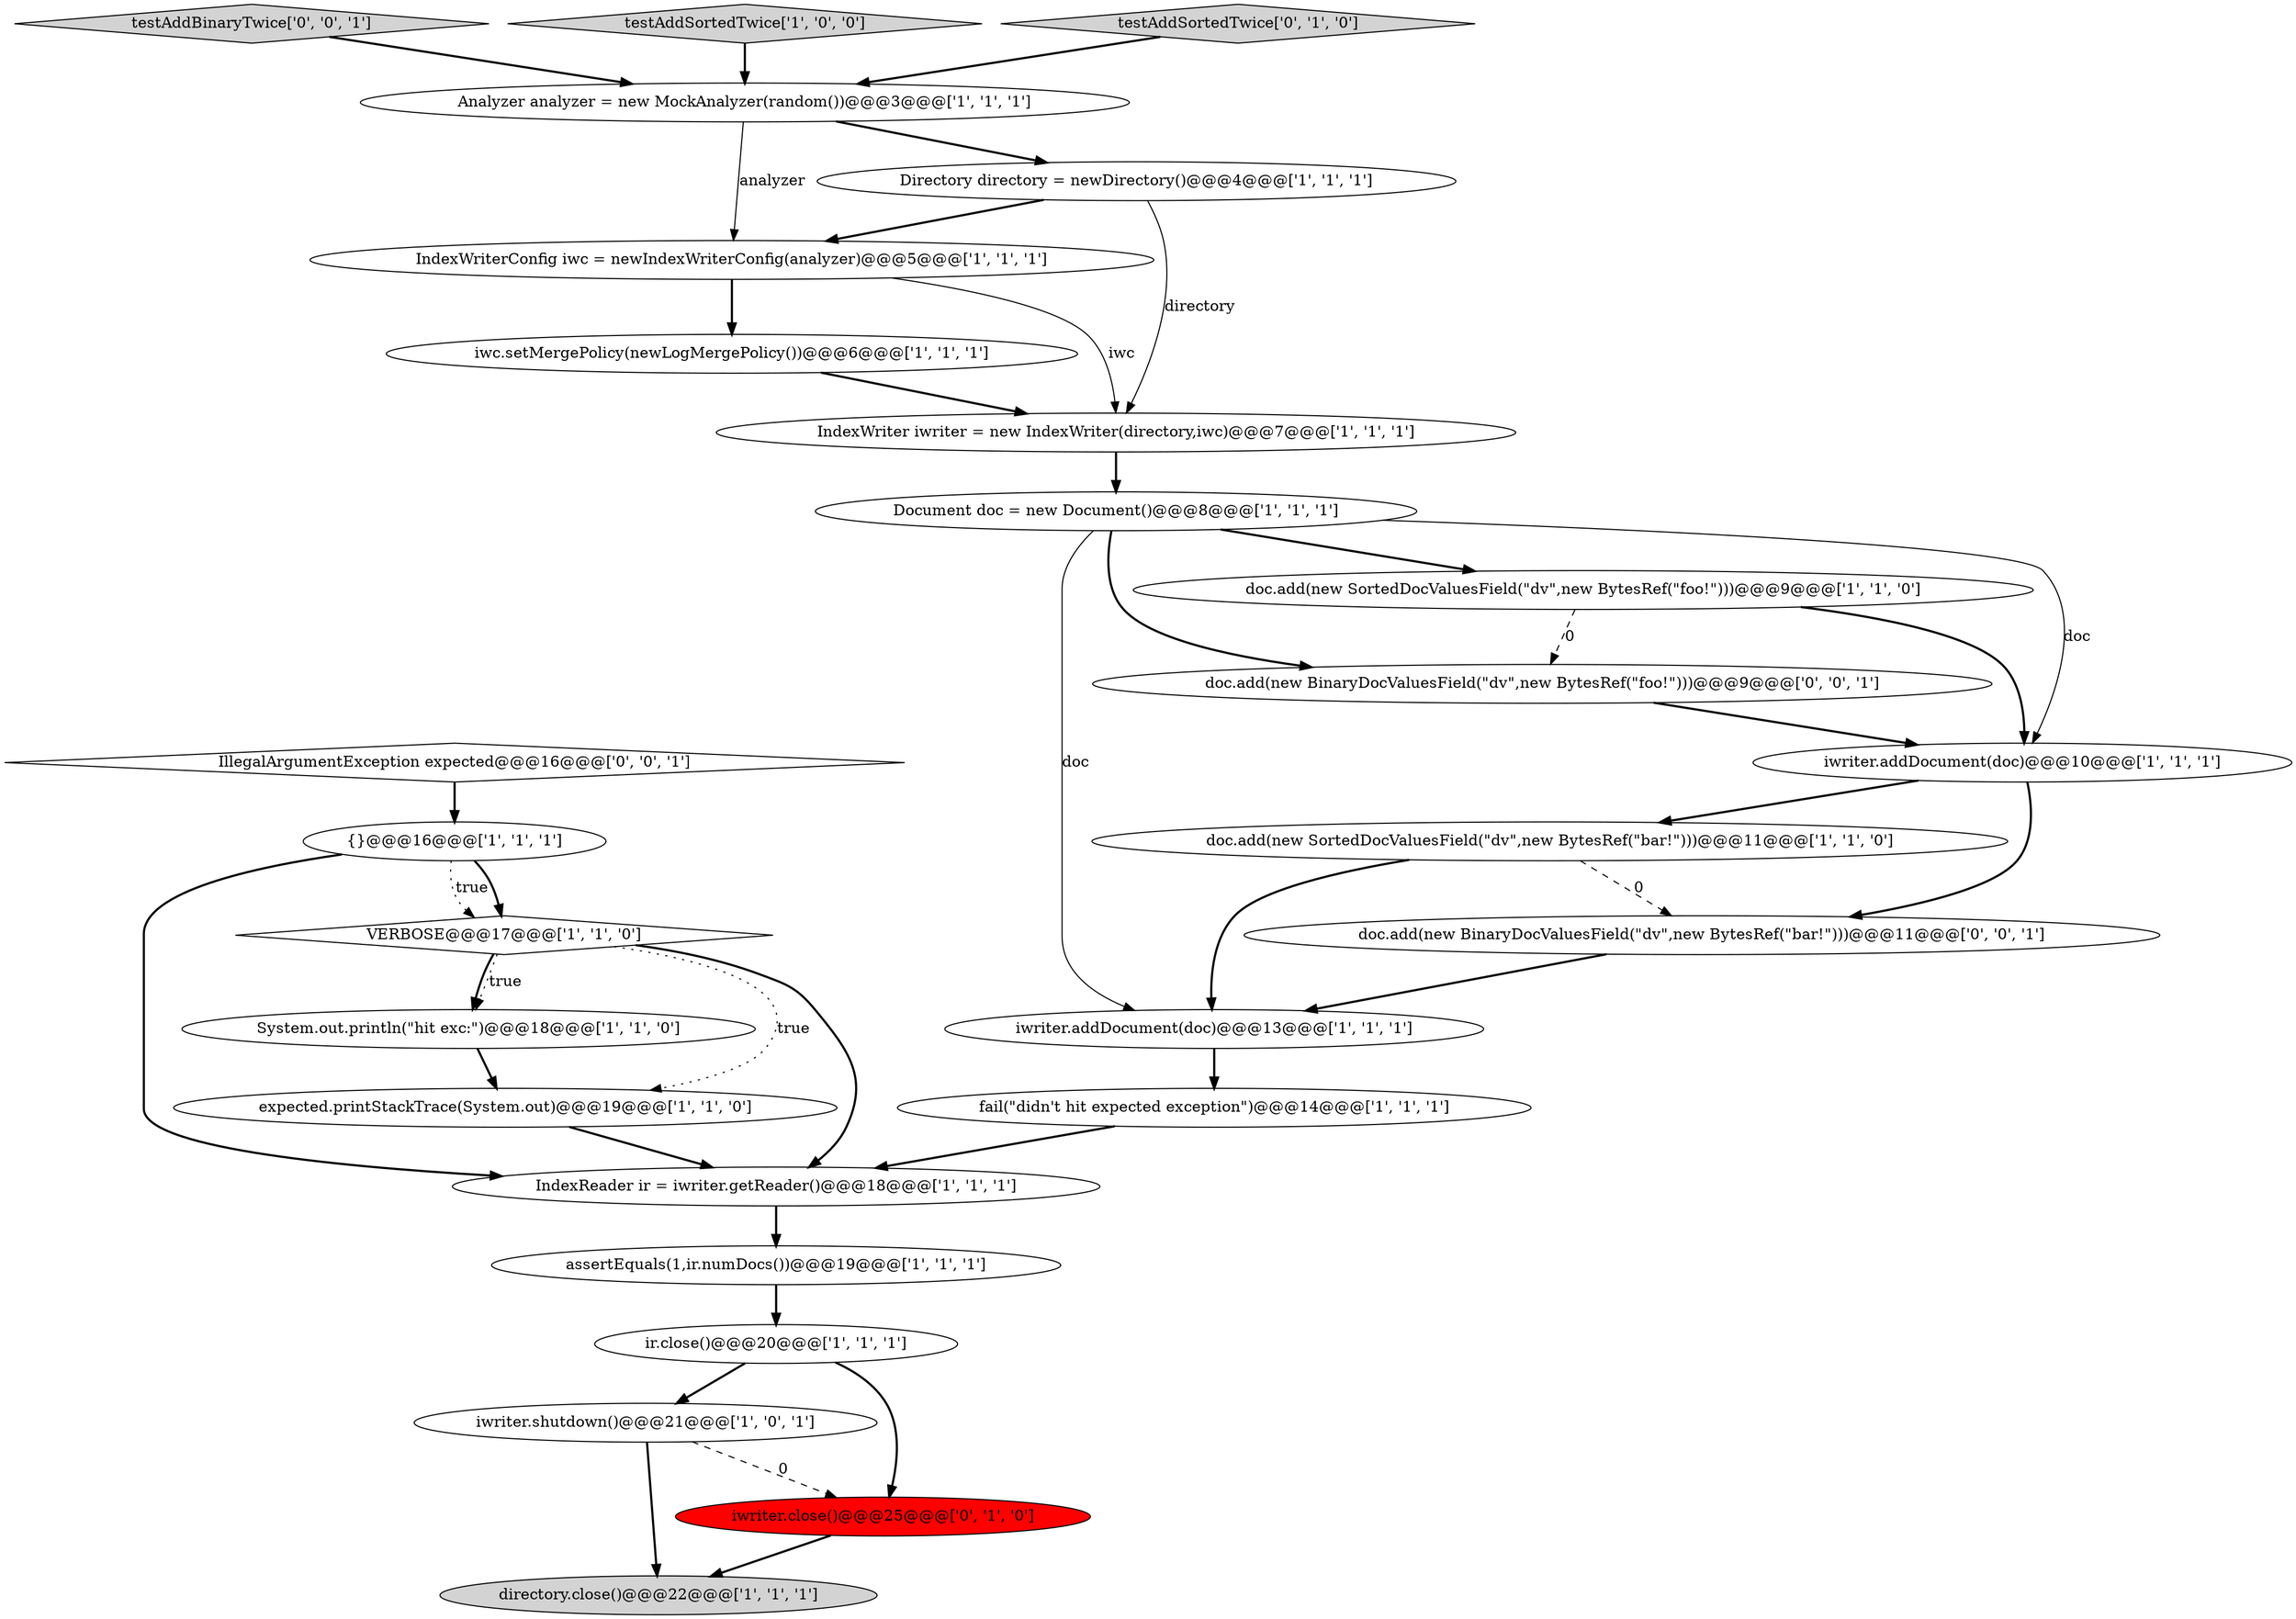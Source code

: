 digraph {
17 [style = filled, label = "VERBOSE@@@17@@@['1', '1', '0']", fillcolor = white, shape = diamond image = "AAA0AAABBB1BBB"];
9 [style = filled, label = "iwriter.shutdown()@@@21@@@['1', '0', '1']", fillcolor = white, shape = ellipse image = "AAA0AAABBB1BBB"];
12 [style = filled, label = "System.out.println(\"hit exc:\")@@@18@@@['1', '1', '0']", fillcolor = white, shape = ellipse image = "AAA0AAABBB1BBB"];
14 [style = filled, label = "doc.add(new SortedDocValuesField(\"dv\",new BytesRef(\"bar!\")))@@@11@@@['1', '1', '0']", fillcolor = white, shape = ellipse image = "AAA0AAABBB1BBB"];
25 [style = filled, label = "IllegalArgumentException expected@@@16@@@['0', '0', '1']", fillcolor = white, shape = diamond image = "AAA0AAABBB3BBB"];
6 [style = filled, label = "doc.add(new SortedDocValuesField(\"dv\",new BytesRef(\"foo!\")))@@@9@@@['1', '1', '0']", fillcolor = white, shape = ellipse image = "AAA0AAABBB1BBB"];
23 [style = filled, label = "doc.add(new BinaryDocValuesField(\"dv\",new BytesRef(\"bar!\")))@@@11@@@['0', '0', '1']", fillcolor = white, shape = ellipse image = "AAA0AAABBB3BBB"];
2 [style = filled, label = "IndexReader ir = iwriter.getReader()@@@18@@@['1', '1', '1']", fillcolor = white, shape = ellipse image = "AAA0AAABBB1BBB"];
7 [style = filled, label = "expected.printStackTrace(System.out)@@@19@@@['1', '1', '0']", fillcolor = white, shape = ellipse image = "AAA0AAABBB1BBB"];
26 [style = filled, label = "testAddBinaryTwice['0', '0', '1']", fillcolor = lightgray, shape = diamond image = "AAA0AAABBB3BBB"];
4 [style = filled, label = "testAddSortedTwice['1', '0', '0']", fillcolor = lightgray, shape = diamond image = "AAA0AAABBB1BBB"];
21 [style = filled, label = "testAddSortedTwice['0', '1', '0']", fillcolor = lightgray, shape = diamond image = "AAA0AAABBB2BBB"];
20 [style = filled, label = "Document doc = new Document()@@@8@@@['1', '1', '1']", fillcolor = white, shape = ellipse image = "AAA0AAABBB1BBB"];
15 [style = filled, label = "IndexWriterConfig iwc = newIndexWriterConfig(analyzer)@@@5@@@['1', '1', '1']", fillcolor = white, shape = ellipse image = "AAA0AAABBB1BBB"];
8 [style = filled, label = "assertEquals(1,ir.numDocs())@@@19@@@['1', '1', '1']", fillcolor = white, shape = ellipse image = "AAA0AAABBB1BBB"];
11 [style = filled, label = "IndexWriter iwriter = new IndexWriter(directory,iwc)@@@7@@@['1', '1', '1']", fillcolor = white, shape = ellipse image = "AAA0AAABBB1BBB"];
24 [style = filled, label = "doc.add(new BinaryDocValuesField(\"dv\",new BytesRef(\"foo!\")))@@@9@@@['0', '0', '1']", fillcolor = white, shape = ellipse image = "AAA0AAABBB3BBB"];
18 [style = filled, label = "iwriter.addDocument(doc)@@@13@@@['1', '1', '1']", fillcolor = white, shape = ellipse image = "AAA0AAABBB1BBB"];
13 [style = filled, label = "directory.close()@@@22@@@['1', '1', '1']", fillcolor = lightgray, shape = ellipse image = "AAA0AAABBB1BBB"];
1 [style = filled, label = "{}@@@16@@@['1', '1', '1']", fillcolor = white, shape = ellipse image = "AAA0AAABBB1BBB"];
3 [style = filled, label = "iwriter.addDocument(doc)@@@10@@@['1', '1', '1']", fillcolor = white, shape = ellipse image = "AAA0AAABBB1BBB"];
19 [style = filled, label = "fail(\"didn't hit expected exception\")@@@14@@@['1', '1', '1']", fillcolor = white, shape = ellipse image = "AAA0AAABBB1BBB"];
10 [style = filled, label = "iwc.setMergePolicy(newLogMergePolicy())@@@6@@@['1', '1', '1']", fillcolor = white, shape = ellipse image = "AAA0AAABBB1BBB"];
5 [style = filled, label = "Directory directory = newDirectory()@@@4@@@['1', '1', '1']", fillcolor = white, shape = ellipse image = "AAA0AAABBB1BBB"];
22 [style = filled, label = "iwriter.close()@@@25@@@['0', '1', '0']", fillcolor = red, shape = ellipse image = "AAA1AAABBB2BBB"];
16 [style = filled, label = "ir.close()@@@20@@@['1', '1', '1']", fillcolor = white, shape = ellipse image = "AAA0AAABBB1BBB"];
0 [style = filled, label = "Analyzer analyzer = new MockAnalyzer(random())@@@3@@@['1', '1', '1']", fillcolor = white, shape = ellipse image = "AAA0AAABBB1BBB"];
8->16 [style = bold, label=""];
11->20 [style = bold, label=""];
6->3 [style = bold, label=""];
15->10 [style = bold, label=""];
25->1 [style = bold, label=""];
0->15 [style = solid, label="analyzer"];
21->0 [style = bold, label=""];
1->17 [style = dotted, label="true"];
3->14 [style = bold, label=""];
20->3 [style = solid, label="doc"];
18->19 [style = bold, label=""];
5->15 [style = bold, label=""];
9->22 [style = dashed, label="0"];
19->2 [style = bold, label=""];
20->6 [style = bold, label=""];
16->22 [style = bold, label=""];
5->11 [style = solid, label="directory"];
20->18 [style = solid, label="doc"];
12->7 [style = bold, label=""];
4->0 [style = bold, label=""];
1->17 [style = bold, label=""];
3->23 [style = bold, label=""];
26->0 [style = bold, label=""];
17->12 [style = bold, label=""];
14->23 [style = dashed, label="0"];
17->2 [style = bold, label=""];
17->12 [style = dotted, label="true"];
7->2 [style = bold, label=""];
6->24 [style = dashed, label="0"];
15->11 [style = solid, label="iwc"];
14->18 [style = bold, label=""];
17->7 [style = dotted, label="true"];
1->2 [style = bold, label=""];
20->24 [style = bold, label=""];
24->3 [style = bold, label=""];
23->18 [style = bold, label=""];
16->9 [style = bold, label=""];
22->13 [style = bold, label=""];
2->8 [style = bold, label=""];
0->5 [style = bold, label=""];
9->13 [style = bold, label=""];
10->11 [style = bold, label=""];
}
